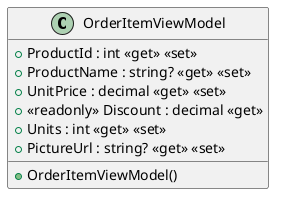 @startuml OrderItemViewModel
class OrderItemViewModel  {
    + ProductId : int <<get>> <<set>>
    + ProductName : string? <<get>> <<set>>
    + UnitPrice : decimal <<get>> <<set>>
    + <<readonly>> Discount : decimal <<get>>
    + Units : int <<get>> <<set>>
    + PictureUrl : string? <<get>> <<set>>
    + OrderItemViewModel()
}
@enduml